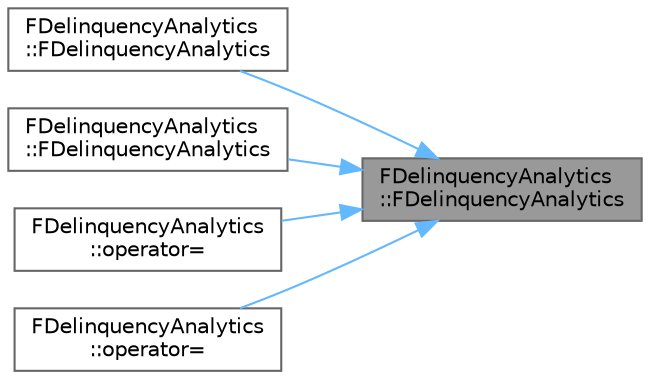 digraph "FDelinquencyAnalytics::FDelinquencyAnalytics"
{
 // INTERACTIVE_SVG=YES
 // LATEX_PDF_SIZE
  bgcolor="transparent";
  edge [fontname=Helvetica,fontsize=10,labelfontname=Helvetica,labelfontsize=10];
  node [fontname=Helvetica,fontsize=10,shape=box,height=0.2,width=0.4];
  rankdir="RL";
  Node1 [id="Node000001",label="FDelinquencyAnalytics\l::FDelinquencyAnalytics",height=0.2,width=0.4,color="gray40", fillcolor="grey60", style="filled", fontcolor="black",tooltip=" "];
  Node1 -> Node2 [id="edge1_Node000001_Node000002",dir="back",color="steelblue1",style="solid",tooltip=" "];
  Node2 [id="Node000002",label="FDelinquencyAnalytics\l::FDelinquencyAnalytics",height=0.2,width=0.4,color="grey40", fillcolor="white", style="filled",URL="$db/d4f/structFDelinquencyAnalytics.html#ae672763f0f063a822e3537b216c57b7d",tooltip=" "];
  Node1 -> Node3 [id="edge2_Node000001_Node000003",dir="back",color="steelblue1",style="solid",tooltip=" "];
  Node3 [id="Node000003",label="FDelinquencyAnalytics\l::FDelinquencyAnalytics",height=0.2,width=0.4,color="grey40", fillcolor="white", style="filled",URL="$db/d4f/structFDelinquencyAnalytics.html#a08c493ec6cf5c39875aca1b91f85a570",tooltip=" "];
  Node1 -> Node4 [id="edge3_Node000001_Node000004",dir="back",color="steelblue1",style="solid",tooltip=" "];
  Node4 [id="Node000004",label="FDelinquencyAnalytics\l::operator=",height=0.2,width=0.4,color="grey40", fillcolor="white", style="filled",URL="$db/d4f/structFDelinquencyAnalytics.html#a28cdcc5af20e089c1b20a7adbaf2c52d",tooltip=" "];
  Node1 -> Node5 [id="edge4_Node000001_Node000005",dir="back",color="steelblue1",style="solid",tooltip=" "];
  Node5 [id="Node000005",label="FDelinquencyAnalytics\l::operator=",height=0.2,width=0.4,color="grey40", fillcolor="white", style="filled",URL="$db/d4f/structFDelinquencyAnalytics.html#a717f5d14099d4dab50ef5602fa82eebc",tooltip=" "];
}
